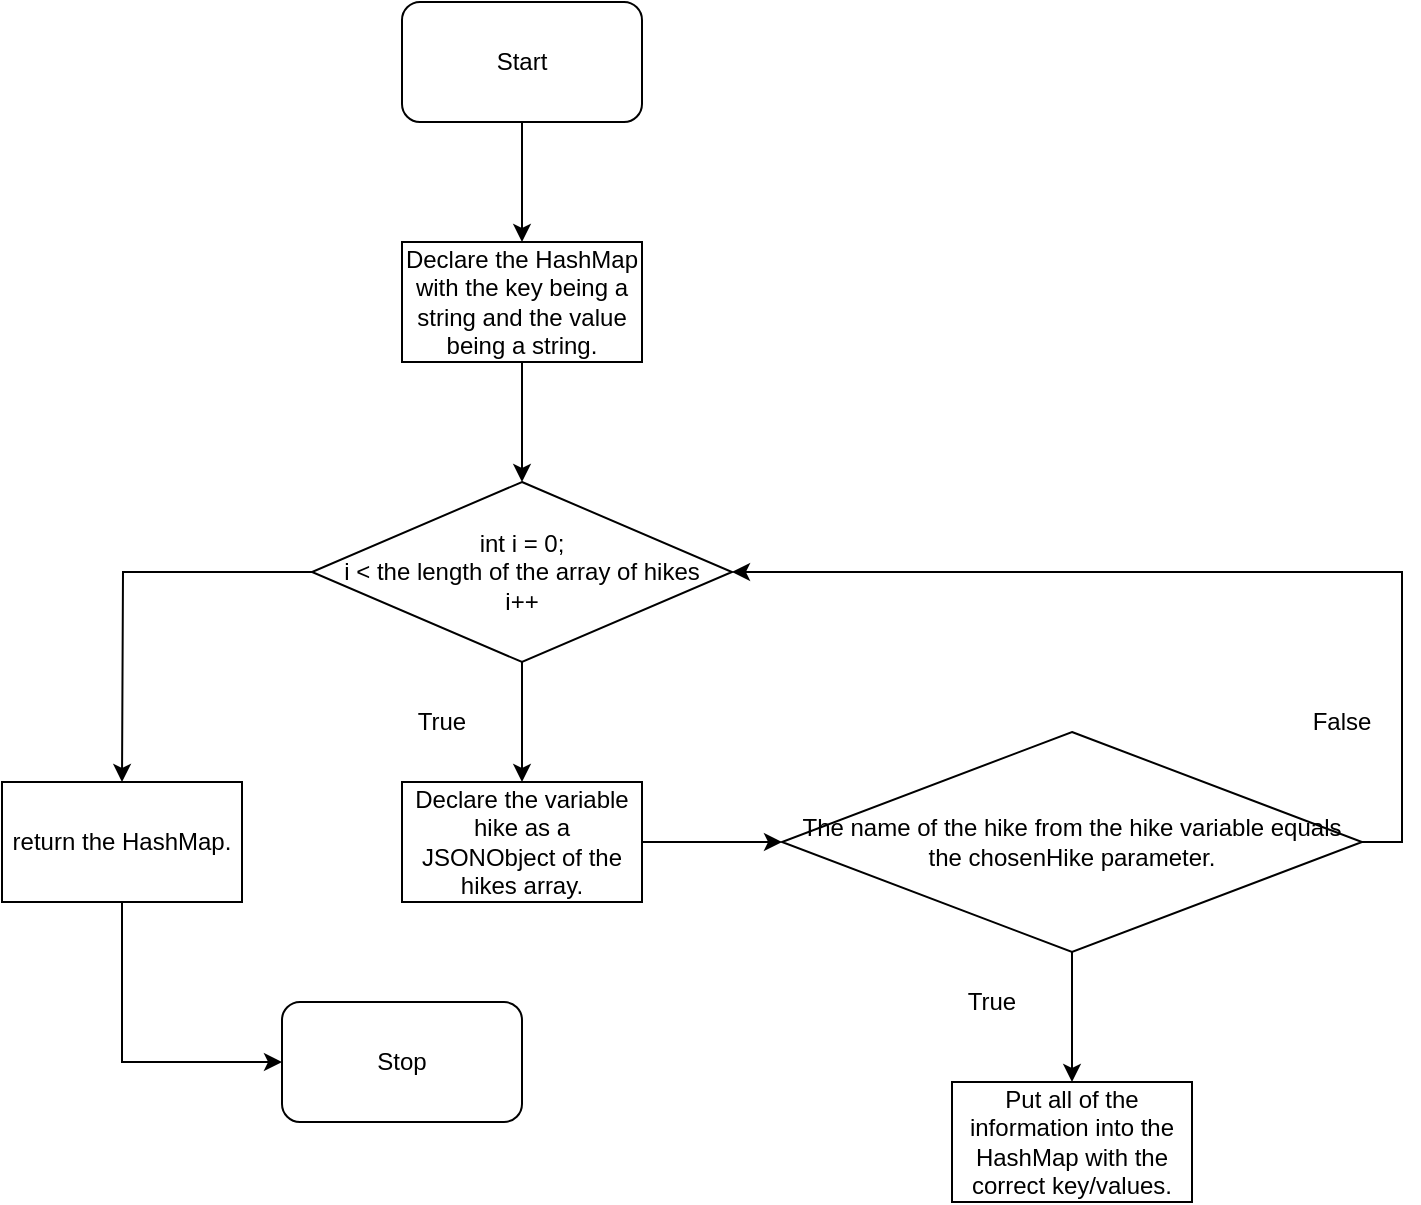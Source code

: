 <mxfile version="14.4.9" type="device"><diagram id="YEVHN-Tbp8U1RCgFS56z" name="Page-1"><mxGraphModel dx="1554" dy="769" grid="1" gridSize="10" guides="1" tooltips="1" connect="1" arrows="1" fold="1" page="1" pageScale="1" pageWidth="850" pageHeight="1100" math="0" shadow="0"><root><mxCell id="0"/><mxCell id="1" parent="0"/><mxCell id="HA_UKRuinNE2sUhVTg7G-2" style="edgeStyle=orthogonalEdgeStyle;rounded=0;orthogonalLoop=1;jettySize=auto;html=1;exitX=0.5;exitY=1;exitDx=0;exitDy=0;" edge="1" parent="1" source="HA_UKRuinNE2sUhVTg7G-1"><mxGeometry relative="1" as="geometry"><mxPoint x="440" y="190" as="targetPoint"/></mxGeometry></mxCell><mxCell id="HA_UKRuinNE2sUhVTg7G-1" value="Start" style="rounded=1;whiteSpace=wrap;html=1;" vertex="1" parent="1"><mxGeometry x="380" y="70" width="120" height="60" as="geometry"/></mxCell><mxCell id="HA_UKRuinNE2sUhVTg7G-4" style="edgeStyle=orthogonalEdgeStyle;rounded=0;orthogonalLoop=1;jettySize=auto;html=1;exitX=0.5;exitY=1;exitDx=0;exitDy=0;" edge="1" parent="1" source="HA_UKRuinNE2sUhVTg7G-3"><mxGeometry relative="1" as="geometry"><mxPoint x="440" y="310" as="targetPoint"/></mxGeometry></mxCell><mxCell id="HA_UKRuinNE2sUhVTg7G-3" value="Declare the HashMap with the key being a string and the value being a string." style="rounded=0;whiteSpace=wrap;html=1;" vertex="1" parent="1"><mxGeometry x="380" y="190" width="120" height="60" as="geometry"/></mxCell><mxCell id="HA_UKRuinNE2sUhVTg7G-6" style="edgeStyle=orthogonalEdgeStyle;rounded=0;orthogonalLoop=1;jettySize=auto;html=1;exitX=0.5;exitY=1;exitDx=0;exitDy=0;" edge="1" parent="1" source="HA_UKRuinNE2sUhVTg7G-5"><mxGeometry relative="1" as="geometry"><mxPoint x="440" y="460" as="targetPoint"/></mxGeometry></mxCell><mxCell id="HA_UKRuinNE2sUhVTg7G-18" style="edgeStyle=orthogonalEdgeStyle;rounded=0;orthogonalLoop=1;jettySize=auto;html=1;exitX=0;exitY=0.5;exitDx=0;exitDy=0;" edge="1" parent="1" source="HA_UKRuinNE2sUhVTg7G-5"><mxGeometry relative="1" as="geometry"><mxPoint x="240" y="460" as="targetPoint"/></mxGeometry></mxCell><mxCell id="HA_UKRuinNE2sUhVTg7G-5" value="int i = 0;&lt;br&gt;i &amp;lt; the length of the array of hikes&lt;br&gt;i++" style="rhombus;whiteSpace=wrap;html=1;" vertex="1" parent="1"><mxGeometry x="335" y="310" width="210" height="90" as="geometry"/></mxCell><mxCell id="HA_UKRuinNE2sUhVTg7G-7" value="True" style="text;html=1;strokeColor=none;fillColor=none;align=center;verticalAlign=middle;whiteSpace=wrap;rounded=0;" vertex="1" parent="1"><mxGeometry x="380" y="420" width="40" height="20" as="geometry"/></mxCell><mxCell id="HA_UKRuinNE2sUhVTg7G-12" style="edgeStyle=orthogonalEdgeStyle;rounded=0;orthogonalLoop=1;jettySize=auto;html=1;exitX=1;exitY=0.5;exitDx=0;exitDy=0;entryX=0;entryY=0.5;entryDx=0;entryDy=0;" edge="1" parent="1" source="HA_UKRuinNE2sUhVTg7G-9" target="HA_UKRuinNE2sUhVTg7G-11"><mxGeometry relative="1" as="geometry"/></mxCell><mxCell id="HA_UKRuinNE2sUhVTg7G-9" value="Declare the variable hike as a JSONObject of the hikes array." style="rounded=0;whiteSpace=wrap;html=1;" vertex="1" parent="1"><mxGeometry x="380" y="460" width="120" height="60" as="geometry"/></mxCell><mxCell id="HA_UKRuinNE2sUhVTg7G-13" style="edgeStyle=orthogonalEdgeStyle;rounded=0;orthogonalLoop=1;jettySize=auto;html=1;exitX=0.5;exitY=1;exitDx=0;exitDy=0;" edge="1" parent="1" source="HA_UKRuinNE2sUhVTg7G-11"><mxGeometry relative="1" as="geometry"><mxPoint x="715" y="610" as="targetPoint"/></mxGeometry></mxCell><mxCell id="HA_UKRuinNE2sUhVTg7G-15" style="edgeStyle=orthogonalEdgeStyle;rounded=0;orthogonalLoop=1;jettySize=auto;html=1;exitX=1;exitY=0.5;exitDx=0;exitDy=0;entryX=1;entryY=0.5;entryDx=0;entryDy=0;" edge="1" parent="1" source="HA_UKRuinNE2sUhVTg7G-11" target="HA_UKRuinNE2sUhVTg7G-5"><mxGeometry relative="1" as="geometry"/></mxCell><mxCell id="HA_UKRuinNE2sUhVTg7G-11" value="The name of the hike from the hike variable equals the chosenHike parameter." style="rhombus;whiteSpace=wrap;html=1;" vertex="1" parent="1"><mxGeometry x="570" y="435" width="290" height="110" as="geometry"/></mxCell><mxCell id="HA_UKRuinNE2sUhVTg7G-14" value="Put all of the information into the HashMap with the correct key/values." style="rounded=0;whiteSpace=wrap;html=1;" vertex="1" parent="1"><mxGeometry x="655" y="610" width="120" height="60" as="geometry"/></mxCell><mxCell id="HA_UKRuinNE2sUhVTg7G-16" value="False" style="text;html=1;strokeColor=none;fillColor=none;align=center;verticalAlign=middle;whiteSpace=wrap;rounded=0;" vertex="1" parent="1"><mxGeometry x="830" y="420" width="40" height="20" as="geometry"/></mxCell><mxCell id="HA_UKRuinNE2sUhVTg7G-17" value="True" style="text;html=1;strokeColor=none;fillColor=none;align=center;verticalAlign=middle;whiteSpace=wrap;rounded=0;" vertex="1" parent="1"><mxGeometry x="655" y="560" width="40" height="20" as="geometry"/></mxCell><mxCell id="HA_UKRuinNE2sUhVTg7G-21" style="edgeStyle=orthogonalEdgeStyle;rounded=0;orthogonalLoop=1;jettySize=auto;html=1;exitX=0.5;exitY=1;exitDx=0;exitDy=0;" edge="1" parent="1" source="HA_UKRuinNE2sUhVTg7G-20"><mxGeometry relative="1" as="geometry"><mxPoint x="320" y="600" as="targetPoint"/><Array as="points"><mxPoint x="240" y="600"/></Array></mxGeometry></mxCell><mxCell id="HA_UKRuinNE2sUhVTg7G-20" value="return the HashMap." style="rounded=0;whiteSpace=wrap;html=1;" vertex="1" parent="1"><mxGeometry x="180" y="460" width="120" height="60" as="geometry"/></mxCell><mxCell id="HA_UKRuinNE2sUhVTg7G-22" value="Stop" style="rounded=1;whiteSpace=wrap;html=1;" vertex="1" parent="1"><mxGeometry x="320" y="570" width="120" height="60" as="geometry"/></mxCell></root></mxGraphModel></diagram></mxfile>